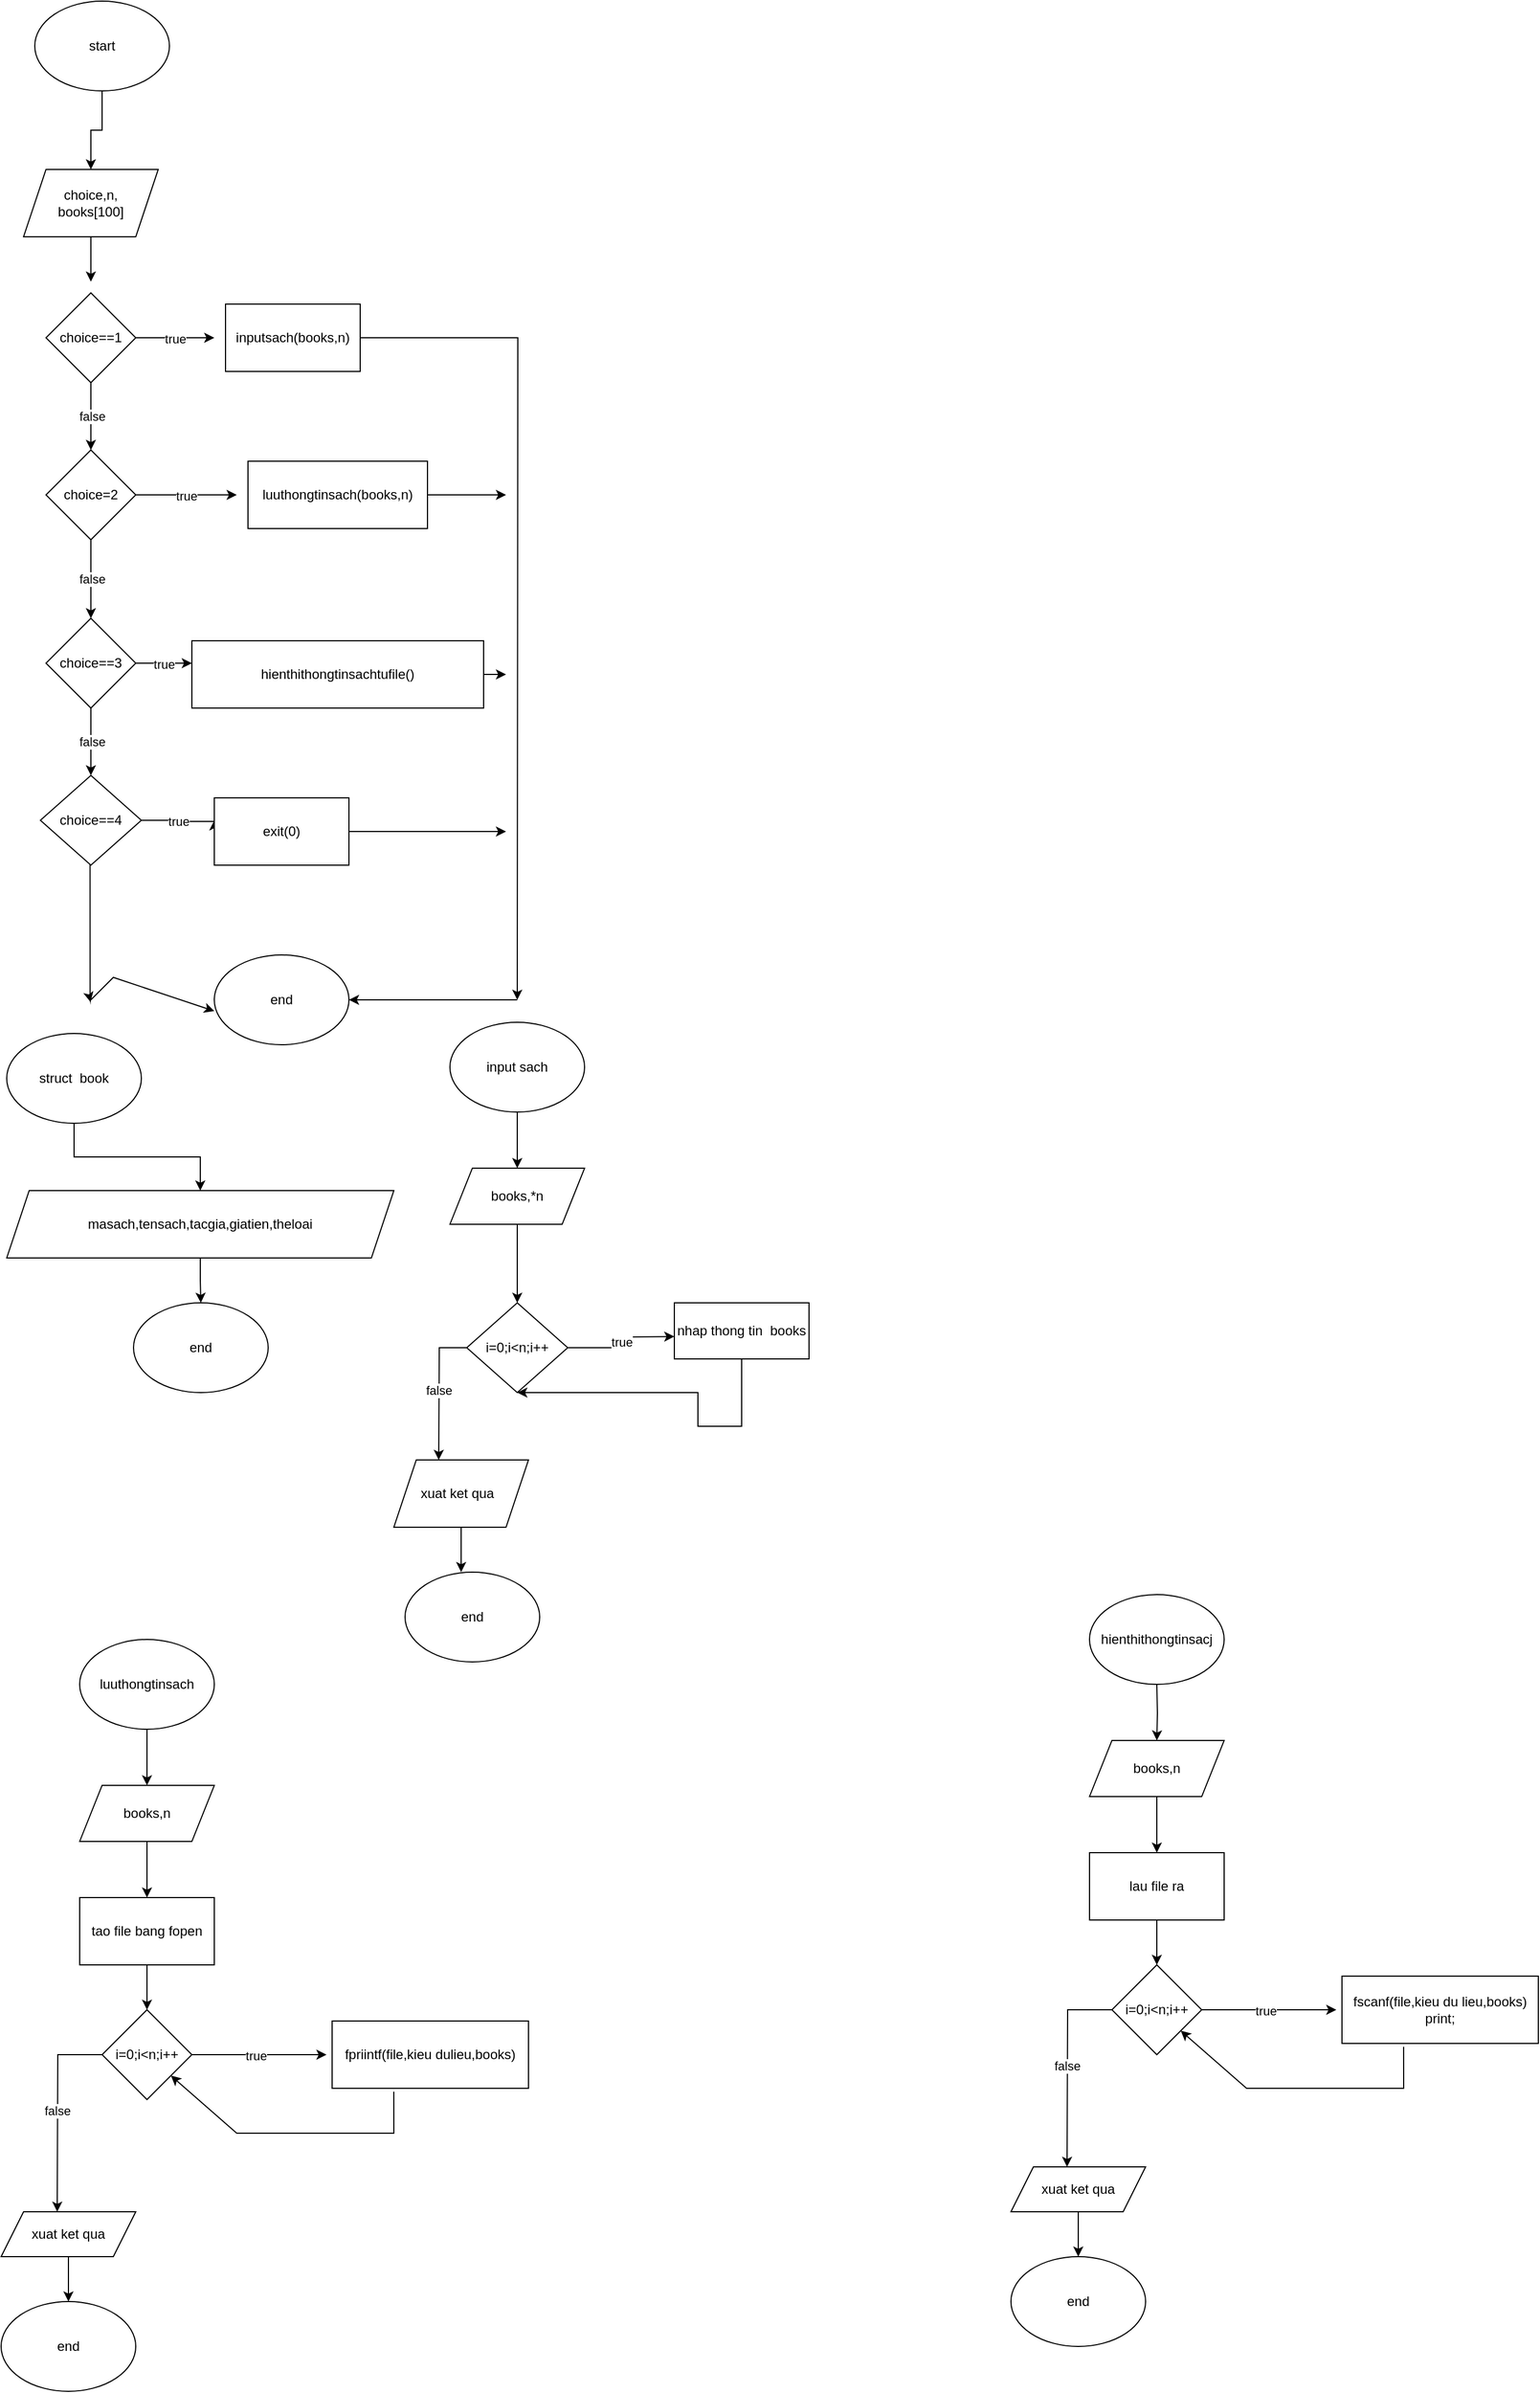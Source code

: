 <mxfile version="22.1.7" type="device">
  <diagram id="C5RBs43oDa-KdzZeNtuy" name="Page-1">
    <mxGraphModel dx="4347" dy="1784" grid="1" gridSize="10" guides="1" tooltips="1" connect="1" arrows="1" fold="1" page="1" pageScale="1" pageWidth="827" pageHeight="1169" math="0" shadow="0">
      <root>
        <mxCell id="WIyWlLk6GJQsqaUBKTNV-0" />
        <mxCell id="WIyWlLk6GJQsqaUBKTNV-1" parent="WIyWlLk6GJQsqaUBKTNV-0" />
        <mxCell id="fc012hO8-HCPunmbhdEc-6" style="edgeStyle=orthogonalEdgeStyle;rounded=0;orthogonalLoop=1;jettySize=auto;html=1;exitX=0.5;exitY=1;exitDx=0;exitDy=0;entryX=0.5;entryY=0;entryDx=0;entryDy=0;" edge="1" parent="WIyWlLk6GJQsqaUBKTNV-1" source="fc012hO8-HCPunmbhdEc-2" target="fc012hO8-HCPunmbhdEc-5">
          <mxGeometry relative="1" as="geometry" />
        </mxCell>
        <mxCell id="fc012hO8-HCPunmbhdEc-2" value="start" style="ellipse;whiteSpace=wrap;html=1;" vertex="1" parent="WIyWlLk6GJQsqaUBKTNV-1">
          <mxGeometry x="-540" y="50" width="120" height="80" as="geometry" />
        </mxCell>
        <mxCell id="fc012hO8-HCPunmbhdEc-7" style="edgeStyle=orthogonalEdgeStyle;rounded=0;orthogonalLoop=1;jettySize=auto;html=1;exitX=0.5;exitY=1;exitDx=0;exitDy=0;" edge="1" parent="WIyWlLk6GJQsqaUBKTNV-1" source="fc012hO8-HCPunmbhdEc-5">
          <mxGeometry relative="1" as="geometry">
            <mxPoint x="-490" y="300" as="targetPoint" />
          </mxGeometry>
        </mxCell>
        <mxCell id="fc012hO8-HCPunmbhdEc-5" value="choice,n,&lt;br&gt;books[100]" style="shape=parallelogram;perimeter=parallelogramPerimeter;whiteSpace=wrap;html=1;fixedSize=1;" vertex="1" parent="WIyWlLk6GJQsqaUBKTNV-1">
          <mxGeometry x="-550" y="200" width="120" height="60" as="geometry" />
        </mxCell>
        <mxCell id="fc012hO8-HCPunmbhdEc-9" value="true" style="edgeStyle=orthogonalEdgeStyle;rounded=0;orthogonalLoop=1;jettySize=auto;html=1;" edge="1" parent="WIyWlLk6GJQsqaUBKTNV-1" source="fc012hO8-HCPunmbhdEc-8">
          <mxGeometry relative="1" as="geometry">
            <mxPoint x="-380" y="350" as="targetPoint" />
          </mxGeometry>
        </mxCell>
        <mxCell id="fc012hO8-HCPunmbhdEc-11" value="false" style="edgeStyle=orthogonalEdgeStyle;rounded=0;orthogonalLoop=1;jettySize=auto;html=1;" edge="1" parent="WIyWlLk6GJQsqaUBKTNV-1" source="fc012hO8-HCPunmbhdEc-8">
          <mxGeometry relative="1" as="geometry">
            <mxPoint x="-490" y="450" as="targetPoint" />
          </mxGeometry>
        </mxCell>
        <mxCell id="fc012hO8-HCPunmbhdEc-8" value="choice==1" style="rhombus;whiteSpace=wrap;html=1;" vertex="1" parent="WIyWlLk6GJQsqaUBKTNV-1">
          <mxGeometry x="-530" y="310" width="80" height="80" as="geometry" />
        </mxCell>
        <mxCell id="fc012hO8-HCPunmbhdEc-40" style="edgeStyle=orthogonalEdgeStyle;rounded=0;orthogonalLoop=1;jettySize=auto;html=1;" edge="1" parent="WIyWlLk6GJQsqaUBKTNV-1" source="fc012hO8-HCPunmbhdEc-10">
          <mxGeometry relative="1" as="geometry">
            <mxPoint x="-110" y="940" as="targetPoint" />
          </mxGeometry>
        </mxCell>
        <mxCell id="fc012hO8-HCPunmbhdEc-10" value="inputsach(books,n)" style="rounded=0;whiteSpace=wrap;html=1;" vertex="1" parent="WIyWlLk6GJQsqaUBKTNV-1">
          <mxGeometry x="-370" y="320" width="120" height="60" as="geometry" />
        </mxCell>
        <mxCell id="fc012hO8-HCPunmbhdEc-13" value="true" style="edgeStyle=orthogonalEdgeStyle;rounded=0;orthogonalLoop=1;jettySize=auto;html=1;" edge="1" parent="WIyWlLk6GJQsqaUBKTNV-1" source="fc012hO8-HCPunmbhdEc-12">
          <mxGeometry relative="1" as="geometry">
            <mxPoint x="-360" y="490" as="targetPoint" />
          </mxGeometry>
        </mxCell>
        <mxCell id="fc012hO8-HCPunmbhdEc-15" value="false" style="edgeStyle=orthogonalEdgeStyle;rounded=0;orthogonalLoop=1;jettySize=auto;html=1;" edge="1" parent="WIyWlLk6GJQsqaUBKTNV-1" source="fc012hO8-HCPunmbhdEc-12">
          <mxGeometry relative="1" as="geometry">
            <mxPoint x="-490" y="600" as="targetPoint" />
          </mxGeometry>
        </mxCell>
        <mxCell id="fc012hO8-HCPunmbhdEc-12" value="choice=2" style="rhombus;whiteSpace=wrap;html=1;" vertex="1" parent="WIyWlLk6GJQsqaUBKTNV-1">
          <mxGeometry x="-530" y="450" width="80" height="80" as="geometry" />
        </mxCell>
        <mxCell id="fc012hO8-HCPunmbhdEc-30" style="edgeStyle=orthogonalEdgeStyle;rounded=0;orthogonalLoop=1;jettySize=auto;html=1;" edge="1" parent="WIyWlLk6GJQsqaUBKTNV-1" source="fc012hO8-HCPunmbhdEc-14">
          <mxGeometry relative="1" as="geometry">
            <mxPoint x="-120" y="490" as="targetPoint" />
          </mxGeometry>
        </mxCell>
        <mxCell id="fc012hO8-HCPunmbhdEc-14" value="luuthongtinsach(books,n)" style="rounded=0;whiteSpace=wrap;html=1;" vertex="1" parent="WIyWlLk6GJQsqaUBKTNV-1">
          <mxGeometry x="-350" y="460" width="160" height="60" as="geometry" />
        </mxCell>
        <mxCell id="fc012hO8-HCPunmbhdEc-20" value="false" style="edgeStyle=orthogonalEdgeStyle;rounded=0;orthogonalLoop=1;jettySize=auto;html=1;exitX=0.5;exitY=1;exitDx=0;exitDy=0;" edge="1" parent="WIyWlLk6GJQsqaUBKTNV-1" source="fc012hO8-HCPunmbhdEc-16">
          <mxGeometry relative="1" as="geometry">
            <mxPoint x="-490" y="740" as="targetPoint" />
          </mxGeometry>
        </mxCell>
        <mxCell id="fc012hO8-HCPunmbhdEc-16" value="choice==3" style="rhombus;whiteSpace=wrap;html=1;" vertex="1" parent="WIyWlLk6GJQsqaUBKTNV-1">
          <mxGeometry x="-530" y="600" width="80" height="80" as="geometry" />
        </mxCell>
        <mxCell id="fc012hO8-HCPunmbhdEc-17" value="true" style="edgeStyle=orthogonalEdgeStyle;rounded=0;orthogonalLoop=1;jettySize=auto;html=1;" edge="1" parent="WIyWlLk6GJQsqaUBKTNV-1" source="fc012hO8-HCPunmbhdEc-16">
          <mxGeometry relative="1" as="geometry">
            <mxPoint x="-400" y="640" as="targetPoint" />
          </mxGeometry>
        </mxCell>
        <mxCell id="fc012hO8-HCPunmbhdEc-29" style="edgeStyle=orthogonalEdgeStyle;rounded=0;orthogonalLoop=1;jettySize=auto;html=1;exitX=1;exitY=0.5;exitDx=0;exitDy=0;" edge="1" parent="WIyWlLk6GJQsqaUBKTNV-1" source="fc012hO8-HCPunmbhdEc-19">
          <mxGeometry relative="1" as="geometry">
            <mxPoint x="-120" y="650" as="targetPoint" />
          </mxGeometry>
        </mxCell>
        <mxCell id="fc012hO8-HCPunmbhdEc-19" value="hienthithongtinsachtufile()" style="rounded=0;whiteSpace=wrap;html=1;" vertex="1" parent="WIyWlLk6GJQsqaUBKTNV-1">
          <mxGeometry x="-400" y="620" width="260" height="60" as="geometry" />
        </mxCell>
        <mxCell id="fc012hO8-HCPunmbhdEc-22" value="true" style="edgeStyle=orthogonalEdgeStyle;rounded=0;orthogonalLoop=1;jettySize=auto;html=1;" edge="1" parent="WIyWlLk6GJQsqaUBKTNV-1" source="fc012hO8-HCPunmbhdEc-21">
          <mxGeometry relative="1" as="geometry">
            <mxPoint x="-380" y="780" as="targetPoint" />
            <Array as="points">
              <mxPoint x="-420" y="780" />
              <mxPoint x="-420" y="781" />
            </Array>
          </mxGeometry>
        </mxCell>
        <mxCell id="fc012hO8-HCPunmbhdEc-39" style="edgeStyle=orthogonalEdgeStyle;rounded=0;orthogonalLoop=1;jettySize=auto;html=1;" edge="1" parent="WIyWlLk6GJQsqaUBKTNV-1">
          <mxGeometry relative="1" as="geometry">
            <mxPoint x="-490.25" y="942" as="targetPoint" />
            <mxPoint x="-490.75" y="800" as="sourcePoint" />
            <Array as="points">
              <mxPoint x="-490.25" y="940" />
              <mxPoint x="-489.25" y="940" />
            </Array>
          </mxGeometry>
        </mxCell>
        <mxCell id="fc012hO8-HCPunmbhdEc-21" value="choice==4" style="rhombus;whiteSpace=wrap;html=1;" vertex="1" parent="WIyWlLk6GJQsqaUBKTNV-1">
          <mxGeometry x="-535" y="740" width="90" height="80" as="geometry" />
        </mxCell>
        <mxCell id="fc012hO8-HCPunmbhdEc-32" style="edgeStyle=orthogonalEdgeStyle;rounded=0;orthogonalLoop=1;jettySize=auto;html=1;" edge="1" parent="WIyWlLk6GJQsqaUBKTNV-1" source="fc012hO8-HCPunmbhdEc-23">
          <mxGeometry relative="1" as="geometry">
            <mxPoint x="-120" y="790" as="targetPoint" />
          </mxGeometry>
        </mxCell>
        <mxCell id="fc012hO8-HCPunmbhdEc-23" value="exit(0)" style="rounded=0;whiteSpace=wrap;html=1;" vertex="1" parent="WIyWlLk6GJQsqaUBKTNV-1">
          <mxGeometry x="-380" y="760" width="120" height="60" as="geometry" />
        </mxCell>
        <mxCell id="fc012hO8-HCPunmbhdEc-43" value="end" style="ellipse;whiteSpace=wrap;html=1;" vertex="1" parent="WIyWlLk6GJQsqaUBKTNV-1">
          <mxGeometry x="-380" y="900" width="120" height="80" as="geometry" />
        </mxCell>
        <mxCell id="fc012hO8-HCPunmbhdEc-44" value="" style="endArrow=classic;html=1;rounded=0;entryX=0;entryY=0.625;entryDx=0;entryDy=0;entryPerimeter=0;" edge="1" parent="WIyWlLk6GJQsqaUBKTNV-1" target="fc012hO8-HCPunmbhdEc-43">
          <mxGeometry width="50" height="50" relative="1" as="geometry">
            <mxPoint x="-490" y="940" as="sourcePoint" />
            <mxPoint x="-170" y="860" as="targetPoint" />
            <Array as="points">
              <mxPoint x="-470" y="920" />
            </Array>
          </mxGeometry>
        </mxCell>
        <mxCell id="fc012hO8-HCPunmbhdEc-45" value="" style="endArrow=classic;html=1;rounded=0;entryX=1;entryY=0.5;entryDx=0;entryDy=0;" edge="1" parent="WIyWlLk6GJQsqaUBKTNV-1" target="fc012hO8-HCPunmbhdEc-43">
          <mxGeometry width="50" height="50" relative="1" as="geometry">
            <mxPoint x="-110" y="940" as="sourcePoint" />
            <mxPoint x="-170" y="860" as="targetPoint" />
          </mxGeometry>
        </mxCell>
        <mxCell id="fc012hO8-HCPunmbhdEc-48" style="edgeStyle=orthogonalEdgeStyle;rounded=0;orthogonalLoop=1;jettySize=auto;html=1;entryX=0.5;entryY=0;entryDx=0;entryDy=0;" edge="1" parent="WIyWlLk6GJQsqaUBKTNV-1" source="fc012hO8-HCPunmbhdEc-46" target="fc012hO8-HCPunmbhdEc-47">
          <mxGeometry relative="1" as="geometry" />
        </mxCell>
        <mxCell id="fc012hO8-HCPunmbhdEc-46" value="struct&amp;nbsp; book" style="ellipse;whiteSpace=wrap;html=1;" vertex="1" parent="WIyWlLk6GJQsqaUBKTNV-1">
          <mxGeometry x="-565" y="970" width="120" height="80" as="geometry" />
        </mxCell>
        <mxCell id="fc012hO8-HCPunmbhdEc-50" style="edgeStyle=orthogonalEdgeStyle;rounded=0;orthogonalLoop=1;jettySize=auto;html=1;exitX=0.5;exitY=1;exitDx=0;exitDy=0;" edge="1" parent="WIyWlLk6GJQsqaUBKTNV-1" source="fc012hO8-HCPunmbhdEc-47" target="fc012hO8-HCPunmbhdEc-49">
          <mxGeometry relative="1" as="geometry" />
        </mxCell>
        <mxCell id="fc012hO8-HCPunmbhdEc-47" value="masach,tensach,tacgia,giatien,theloai" style="shape=parallelogram;perimeter=parallelogramPerimeter;whiteSpace=wrap;html=1;fixedSize=1;" vertex="1" parent="WIyWlLk6GJQsqaUBKTNV-1">
          <mxGeometry x="-565" y="1110" width="345" height="60" as="geometry" />
        </mxCell>
        <mxCell id="fc012hO8-HCPunmbhdEc-49" value="end" style="ellipse;whiteSpace=wrap;html=1;" vertex="1" parent="WIyWlLk6GJQsqaUBKTNV-1">
          <mxGeometry x="-452" y="1210" width="120" height="80" as="geometry" />
        </mxCell>
        <mxCell id="fc012hO8-HCPunmbhdEc-53" style="edgeStyle=orthogonalEdgeStyle;rounded=0;orthogonalLoop=1;jettySize=auto;html=1;exitX=0.5;exitY=1;exitDx=0;exitDy=0;entryX=0.5;entryY=0;entryDx=0;entryDy=0;" edge="1" parent="WIyWlLk6GJQsqaUBKTNV-1" source="fc012hO8-HCPunmbhdEc-51" target="fc012hO8-HCPunmbhdEc-52">
          <mxGeometry relative="1" as="geometry" />
        </mxCell>
        <mxCell id="fc012hO8-HCPunmbhdEc-51" value="input sach" style="ellipse;whiteSpace=wrap;html=1;" vertex="1" parent="WIyWlLk6GJQsqaUBKTNV-1">
          <mxGeometry x="-170" y="960" width="120" height="80" as="geometry" />
        </mxCell>
        <mxCell id="fc012hO8-HCPunmbhdEc-54" style="edgeStyle=orthogonalEdgeStyle;rounded=0;orthogonalLoop=1;jettySize=auto;html=1;" edge="1" parent="WIyWlLk6GJQsqaUBKTNV-1" source="fc012hO8-HCPunmbhdEc-52">
          <mxGeometry relative="1" as="geometry">
            <mxPoint x="-110" y="1210" as="targetPoint" />
          </mxGeometry>
        </mxCell>
        <mxCell id="fc012hO8-HCPunmbhdEc-52" value="books,*n" style="shape=parallelogram;perimeter=parallelogramPerimeter;whiteSpace=wrap;html=1;fixedSize=1;" vertex="1" parent="WIyWlLk6GJQsqaUBKTNV-1">
          <mxGeometry x="-170" y="1090" width="120" height="50" as="geometry" />
        </mxCell>
        <mxCell id="fc012hO8-HCPunmbhdEc-56" value="true" style="edgeStyle=orthogonalEdgeStyle;rounded=0;orthogonalLoop=1;jettySize=auto;html=1;" edge="1" parent="WIyWlLk6GJQsqaUBKTNV-1" source="fc012hO8-HCPunmbhdEc-55">
          <mxGeometry relative="1" as="geometry">
            <mxPoint x="30" y="1240" as="targetPoint" />
          </mxGeometry>
        </mxCell>
        <mxCell id="fc012hO8-HCPunmbhdEc-59" value="false" style="edgeStyle=orthogonalEdgeStyle;rounded=0;orthogonalLoop=1;jettySize=auto;html=1;exitX=0;exitY=0.5;exitDx=0;exitDy=0;" edge="1" parent="WIyWlLk6GJQsqaUBKTNV-1" source="fc012hO8-HCPunmbhdEc-55">
          <mxGeometry relative="1" as="geometry">
            <mxPoint x="-180" y="1350" as="targetPoint" />
          </mxGeometry>
        </mxCell>
        <mxCell id="fc012hO8-HCPunmbhdEc-55" value="i=0;i&amp;lt;n;i++" style="rhombus;whiteSpace=wrap;html=1;" vertex="1" parent="WIyWlLk6GJQsqaUBKTNV-1">
          <mxGeometry x="-155" y="1210" width="90" height="80" as="geometry" />
        </mxCell>
        <mxCell id="fc012hO8-HCPunmbhdEc-58" style="edgeStyle=orthogonalEdgeStyle;rounded=0;orthogonalLoop=1;jettySize=auto;html=1;entryX=0.5;entryY=1;entryDx=0;entryDy=0;" edge="1" parent="WIyWlLk6GJQsqaUBKTNV-1" source="fc012hO8-HCPunmbhdEc-57" target="fc012hO8-HCPunmbhdEc-55">
          <mxGeometry relative="1" as="geometry">
            <mxPoint x="50" y="1380" as="targetPoint" />
            <Array as="points">
              <mxPoint x="90" y="1320" />
              <mxPoint x="51" y="1320" />
              <mxPoint x="51" y="1290" />
            </Array>
          </mxGeometry>
        </mxCell>
        <mxCell id="fc012hO8-HCPunmbhdEc-57" value="nhap thong tin&amp;nbsp; books" style="rounded=0;whiteSpace=wrap;html=1;" vertex="1" parent="WIyWlLk6GJQsqaUBKTNV-1">
          <mxGeometry x="30" y="1210" width="120" height="50" as="geometry" />
        </mxCell>
        <mxCell id="fc012hO8-HCPunmbhdEc-61" style="edgeStyle=orthogonalEdgeStyle;rounded=0;orthogonalLoop=1;jettySize=auto;html=1;" edge="1" parent="WIyWlLk6GJQsqaUBKTNV-1" source="fc012hO8-HCPunmbhdEc-60">
          <mxGeometry relative="1" as="geometry">
            <mxPoint x="-160" y="1450" as="targetPoint" />
          </mxGeometry>
        </mxCell>
        <mxCell id="fc012hO8-HCPunmbhdEc-60" value="xuat ket qua&amp;nbsp;&amp;nbsp;" style="shape=parallelogram;perimeter=parallelogramPerimeter;whiteSpace=wrap;html=1;fixedSize=1;" vertex="1" parent="WIyWlLk6GJQsqaUBKTNV-1">
          <mxGeometry x="-220" y="1350" width="120" height="60" as="geometry" />
        </mxCell>
        <mxCell id="fc012hO8-HCPunmbhdEc-62" value="end" style="ellipse;whiteSpace=wrap;html=1;" vertex="1" parent="WIyWlLk6GJQsqaUBKTNV-1">
          <mxGeometry x="-210" y="1450" width="120" height="80" as="geometry" />
        </mxCell>
        <mxCell id="fc012hO8-HCPunmbhdEc-66" style="edgeStyle=orthogonalEdgeStyle;rounded=0;orthogonalLoop=1;jettySize=auto;html=1;exitX=0.5;exitY=1;exitDx=0;exitDy=0;entryX=0.5;entryY=0;entryDx=0;entryDy=0;" edge="1" parent="WIyWlLk6GJQsqaUBKTNV-1" source="fc012hO8-HCPunmbhdEc-64" target="fc012hO8-HCPunmbhdEc-65">
          <mxGeometry relative="1" as="geometry" />
        </mxCell>
        <mxCell id="fc012hO8-HCPunmbhdEc-64" value="luuthongtinsach" style="ellipse;whiteSpace=wrap;html=1;" vertex="1" parent="WIyWlLk6GJQsqaUBKTNV-1">
          <mxGeometry x="-500" y="1510" width="120" height="80" as="geometry" />
        </mxCell>
        <mxCell id="fc012hO8-HCPunmbhdEc-68" style="edgeStyle=orthogonalEdgeStyle;rounded=0;orthogonalLoop=1;jettySize=auto;html=1;" edge="1" parent="WIyWlLk6GJQsqaUBKTNV-1" source="fc012hO8-HCPunmbhdEc-65">
          <mxGeometry relative="1" as="geometry">
            <mxPoint x="-440" y="1740" as="targetPoint" />
          </mxGeometry>
        </mxCell>
        <mxCell id="fc012hO8-HCPunmbhdEc-65" value="books,n" style="shape=parallelogram;perimeter=parallelogramPerimeter;whiteSpace=wrap;html=1;fixedSize=1;" vertex="1" parent="WIyWlLk6GJQsqaUBKTNV-1">
          <mxGeometry x="-500" y="1640" width="120" height="50" as="geometry" />
        </mxCell>
        <mxCell id="fc012hO8-HCPunmbhdEc-71" style="edgeStyle=orthogonalEdgeStyle;rounded=0;orthogonalLoop=1;jettySize=auto;html=1;exitX=0.5;exitY=1;exitDx=0;exitDy=0;entryX=0.5;entryY=0;entryDx=0;entryDy=0;" edge="1" parent="WIyWlLk6GJQsqaUBKTNV-1" source="fc012hO8-HCPunmbhdEc-69" target="fc012hO8-HCPunmbhdEc-70">
          <mxGeometry relative="1" as="geometry" />
        </mxCell>
        <mxCell id="fc012hO8-HCPunmbhdEc-69" value="tao file bang fopen" style="rounded=0;whiteSpace=wrap;html=1;" vertex="1" parent="WIyWlLk6GJQsqaUBKTNV-1">
          <mxGeometry x="-500" y="1740" width="120" height="60" as="geometry" />
        </mxCell>
        <mxCell id="fc012hO8-HCPunmbhdEc-73" style="edgeStyle=orthogonalEdgeStyle;rounded=0;orthogonalLoop=1;jettySize=auto;html=1;" edge="1" parent="WIyWlLk6GJQsqaUBKTNV-1" source="fc012hO8-HCPunmbhdEc-70">
          <mxGeometry relative="1" as="geometry">
            <mxPoint x="-280" y="1880" as="targetPoint" />
          </mxGeometry>
        </mxCell>
        <mxCell id="fc012hO8-HCPunmbhdEc-74" value="true" style="edgeLabel;html=1;align=center;verticalAlign=middle;resizable=0;points=[];" vertex="1" connectable="0" parent="fc012hO8-HCPunmbhdEc-73">
          <mxGeometry x="-0.054" y="-1" relative="1" as="geometry">
            <mxPoint as="offset" />
          </mxGeometry>
        </mxCell>
        <mxCell id="fc012hO8-HCPunmbhdEc-78" value="false" style="edgeStyle=orthogonalEdgeStyle;rounded=0;orthogonalLoop=1;jettySize=auto;html=1;" edge="1" parent="WIyWlLk6GJQsqaUBKTNV-1" source="fc012hO8-HCPunmbhdEc-70">
          <mxGeometry relative="1" as="geometry">
            <mxPoint x="-520" y="2020" as="targetPoint" />
          </mxGeometry>
        </mxCell>
        <mxCell id="fc012hO8-HCPunmbhdEc-70" value="i=0;i&amp;lt;n;i++" style="rhombus;whiteSpace=wrap;html=1;" vertex="1" parent="WIyWlLk6GJQsqaUBKTNV-1">
          <mxGeometry x="-480" y="1840" width="80" height="80" as="geometry" />
        </mxCell>
        <mxCell id="fc012hO8-HCPunmbhdEc-75" value="fpriintf(file,kieu dulieu,books)" style="rounded=0;whiteSpace=wrap;html=1;" vertex="1" parent="WIyWlLk6GJQsqaUBKTNV-1">
          <mxGeometry x="-275" y="1850" width="175" height="60" as="geometry" />
        </mxCell>
        <mxCell id="fc012hO8-HCPunmbhdEc-80" style="edgeStyle=orthogonalEdgeStyle;rounded=0;orthogonalLoop=1;jettySize=auto;html=1;" edge="1" parent="WIyWlLk6GJQsqaUBKTNV-1" source="fc012hO8-HCPunmbhdEc-79">
          <mxGeometry relative="1" as="geometry">
            <mxPoint x="-510" y="2100" as="targetPoint" />
          </mxGeometry>
        </mxCell>
        <mxCell id="fc012hO8-HCPunmbhdEc-79" value="xuat ket qua" style="shape=parallelogram;perimeter=parallelogramPerimeter;whiteSpace=wrap;html=1;fixedSize=1;" vertex="1" parent="WIyWlLk6GJQsqaUBKTNV-1">
          <mxGeometry x="-570" y="2020" width="120" height="40" as="geometry" />
        </mxCell>
        <mxCell id="fc012hO8-HCPunmbhdEc-81" value="end" style="ellipse;whiteSpace=wrap;html=1;" vertex="1" parent="WIyWlLk6GJQsqaUBKTNV-1">
          <mxGeometry x="-570" y="2100" width="120" height="80" as="geometry" />
        </mxCell>
        <mxCell id="fc012hO8-HCPunmbhdEc-83" value="" style="endArrow=classic;html=1;rounded=0;exitX=0.314;exitY=1.05;exitDx=0;exitDy=0;exitPerimeter=0;" edge="1" parent="WIyWlLk6GJQsqaUBKTNV-1" source="fc012hO8-HCPunmbhdEc-75" target="fc012hO8-HCPunmbhdEc-70">
          <mxGeometry width="50" height="50" relative="1" as="geometry">
            <mxPoint x="-220" y="2110" as="sourcePoint" />
            <mxPoint x="-170" y="2060" as="targetPoint" />
            <Array as="points">
              <mxPoint x="-220" y="1950" />
              <mxPoint x="-360" y="1950" />
            </Array>
          </mxGeometry>
        </mxCell>
        <mxCell id="fc012hO8-HCPunmbhdEc-85" style="edgeStyle=orthogonalEdgeStyle;rounded=0;orthogonalLoop=1;jettySize=auto;html=1;exitX=0.5;exitY=1;exitDx=0;exitDy=0;entryX=0.5;entryY=0;entryDx=0;entryDy=0;" edge="1" parent="WIyWlLk6GJQsqaUBKTNV-1" target="fc012hO8-HCPunmbhdEc-88">
          <mxGeometry relative="1" as="geometry">
            <mxPoint x="460" y="1550" as="sourcePoint" />
          </mxGeometry>
        </mxCell>
        <mxCell id="fc012hO8-HCPunmbhdEc-87" style="edgeStyle=orthogonalEdgeStyle;rounded=0;orthogonalLoop=1;jettySize=auto;html=1;" edge="1" parent="WIyWlLk6GJQsqaUBKTNV-1" source="fc012hO8-HCPunmbhdEc-88">
          <mxGeometry relative="1" as="geometry">
            <mxPoint x="460" y="1700" as="targetPoint" />
          </mxGeometry>
        </mxCell>
        <mxCell id="fc012hO8-HCPunmbhdEc-88" value="books,n" style="shape=parallelogram;perimeter=parallelogramPerimeter;whiteSpace=wrap;html=1;fixedSize=1;" vertex="1" parent="WIyWlLk6GJQsqaUBKTNV-1">
          <mxGeometry x="400" y="1600" width="120" height="50" as="geometry" />
        </mxCell>
        <mxCell id="fc012hO8-HCPunmbhdEc-89" style="edgeStyle=orthogonalEdgeStyle;rounded=0;orthogonalLoop=1;jettySize=auto;html=1;exitX=0.5;exitY=1;exitDx=0;exitDy=0;entryX=0.5;entryY=0;entryDx=0;entryDy=0;" edge="1" parent="WIyWlLk6GJQsqaUBKTNV-1" source="fc012hO8-HCPunmbhdEc-90" target="fc012hO8-HCPunmbhdEc-94">
          <mxGeometry relative="1" as="geometry" />
        </mxCell>
        <mxCell id="fc012hO8-HCPunmbhdEc-90" value="lau file ra" style="rounded=0;whiteSpace=wrap;html=1;" vertex="1" parent="WIyWlLk6GJQsqaUBKTNV-1">
          <mxGeometry x="400" y="1700" width="120" height="60" as="geometry" />
        </mxCell>
        <mxCell id="fc012hO8-HCPunmbhdEc-91" style="edgeStyle=orthogonalEdgeStyle;rounded=0;orthogonalLoop=1;jettySize=auto;html=1;" edge="1" parent="WIyWlLk6GJQsqaUBKTNV-1" source="fc012hO8-HCPunmbhdEc-94">
          <mxGeometry relative="1" as="geometry">
            <mxPoint x="620" y="1840" as="targetPoint" />
          </mxGeometry>
        </mxCell>
        <mxCell id="fc012hO8-HCPunmbhdEc-92" value="true" style="edgeLabel;html=1;align=center;verticalAlign=middle;resizable=0;points=[];" vertex="1" connectable="0" parent="fc012hO8-HCPunmbhdEc-91">
          <mxGeometry x="-0.054" y="-1" relative="1" as="geometry">
            <mxPoint as="offset" />
          </mxGeometry>
        </mxCell>
        <mxCell id="fc012hO8-HCPunmbhdEc-93" value="false" style="edgeStyle=orthogonalEdgeStyle;rounded=0;orthogonalLoop=1;jettySize=auto;html=1;" edge="1" parent="WIyWlLk6GJQsqaUBKTNV-1" source="fc012hO8-HCPunmbhdEc-94">
          <mxGeometry relative="1" as="geometry">
            <mxPoint x="380" y="1980" as="targetPoint" />
          </mxGeometry>
        </mxCell>
        <mxCell id="fc012hO8-HCPunmbhdEc-94" value="i=0;i&amp;lt;n;i++" style="rhombus;whiteSpace=wrap;html=1;" vertex="1" parent="WIyWlLk6GJQsqaUBKTNV-1">
          <mxGeometry x="420" y="1800" width="80" height="80" as="geometry" />
        </mxCell>
        <mxCell id="fc012hO8-HCPunmbhdEc-95" value="fscanf(file,kieu du lieu,books)&lt;br&gt;print;" style="rounded=0;whiteSpace=wrap;html=1;" vertex="1" parent="WIyWlLk6GJQsqaUBKTNV-1">
          <mxGeometry x="625" y="1810" width="175" height="60" as="geometry" />
        </mxCell>
        <mxCell id="fc012hO8-HCPunmbhdEc-96" style="edgeStyle=orthogonalEdgeStyle;rounded=0;orthogonalLoop=1;jettySize=auto;html=1;" edge="1" parent="WIyWlLk6GJQsqaUBKTNV-1" source="fc012hO8-HCPunmbhdEc-97">
          <mxGeometry relative="1" as="geometry">
            <mxPoint x="390" y="2060" as="targetPoint" />
          </mxGeometry>
        </mxCell>
        <mxCell id="fc012hO8-HCPunmbhdEc-97" value="xuat ket qua" style="shape=parallelogram;perimeter=parallelogramPerimeter;whiteSpace=wrap;html=1;fixedSize=1;" vertex="1" parent="WIyWlLk6GJQsqaUBKTNV-1">
          <mxGeometry x="330" y="1980" width="120" height="40" as="geometry" />
        </mxCell>
        <mxCell id="fc012hO8-HCPunmbhdEc-98" value="end" style="ellipse;whiteSpace=wrap;html=1;" vertex="1" parent="WIyWlLk6GJQsqaUBKTNV-1">
          <mxGeometry x="330" y="2060" width="120" height="80" as="geometry" />
        </mxCell>
        <mxCell id="fc012hO8-HCPunmbhdEc-99" value="" style="endArrow=classic;html=1;rounded=0;exitX=0.314;exitY=1.05;exitDx=0;exitDy=0;exitPerimeter=0;" edge="1" parent="WIyWlLk6GJQsqaUBKTNV-1" source="fc012hO8-HCPunmbhdEc-95" target="fc012hO8-HCPunmbhdEc-94">
          <mxGeometry width="50" height="50" relative="1" as="geometry">
            <mxPoint x="680" y="2070" as="sourcePoint" />
            <mxPoint x="730" y="2020" as="targetPoint" />
            <Array as="points">
              <mxPoint x="680" y="1910" />
              <mxPoint x="540" y="1910" />
            </Array>
          </mxGeometry>
        </mxCell>
        <mxCell id="fc012hO8-HCPunmbhdEc-100" value="hienthithongtinsacj" style="ellipse;whiteSpace=wrap;html=1;" vertex="1" parent="WIyWlLk6GJQsqaUBKTNV-1">
          <mxGeometry x="400" y="1470" width="120" height="80" as="geometry" />
        </mxCell>
      </root>
    </mxGraphModel>
  </diagram>
</mxfile>
